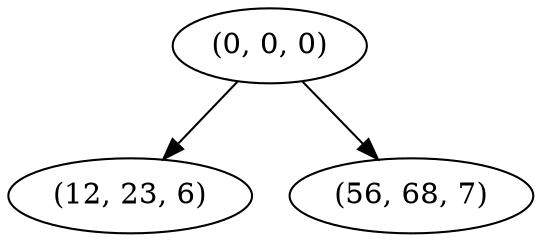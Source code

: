 digraph tree {
    "(0, 0, 0)";
    "(12, 23, 6)";
    "(56, 68, 7)";
    "(0, 0, 0)" -> "(12, 23, 6)";
    "(0, 0, 0)" -> "(56, 68, 7)";
}
